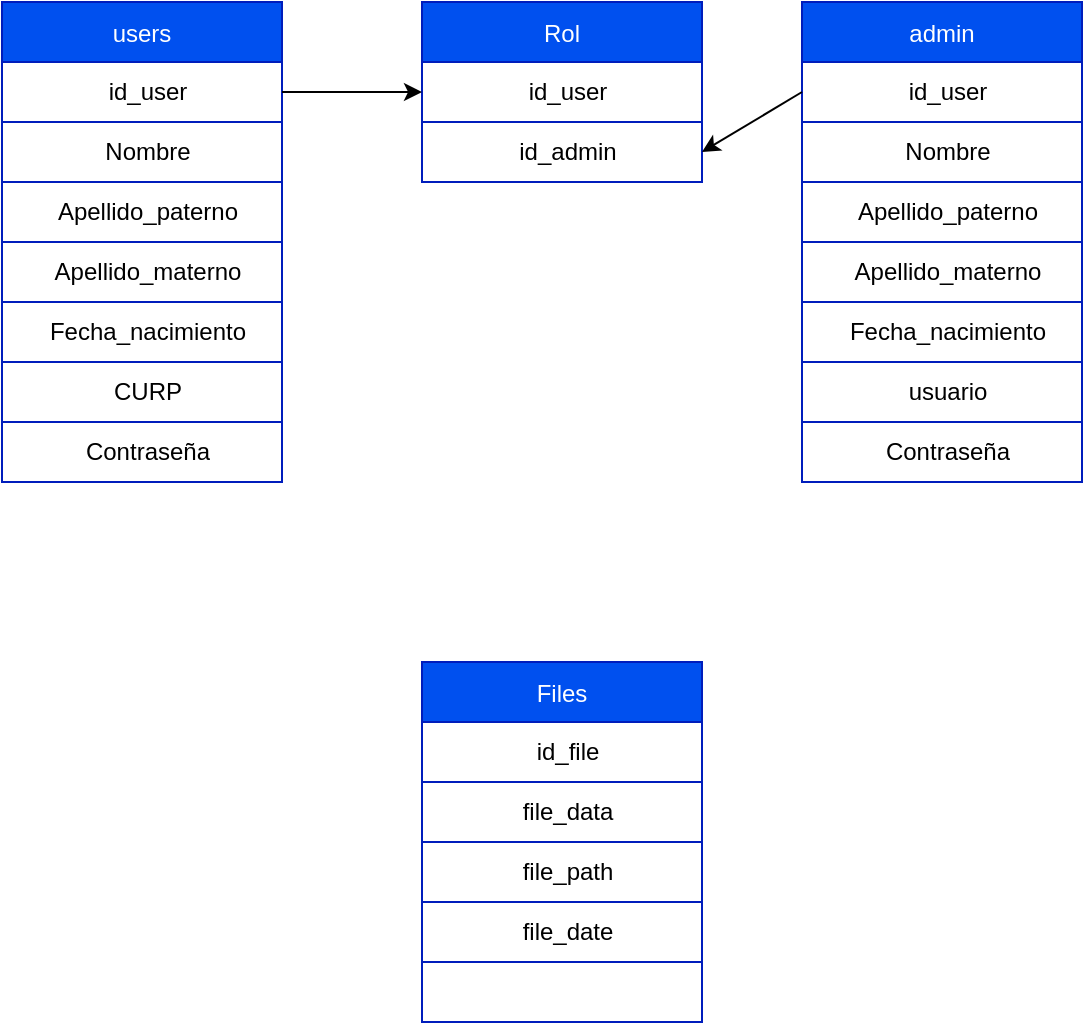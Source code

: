 <mxfile>
    <diagram id="p56Fr7Qez9DZGqFtFEtV" name="Page-1">
        <mxGraphModel dx="832" dy="563" grid="1" gridSize="10" guides="1" tooltips="1" connect="1" arrows="1" fold="1" page="1" pageScale="1" pageWidth="4681" pageHeight="3300" math="0" shadow="0">
            <root>
                <mxCell id="0"/>
                <mxCell id="1" parent="0"/>
                <mxCell id="12" value="users" style="shape=table;startSize=30;container=1;collapsible=0;childLayout=tableLayout;fixedRows=1;rowLines=1;fontStyle=0;resizeLast=0;resizeLastRow=0;align=center;labelBackgroundColor=none;labelBorderColor=none;fillColor=#0050ef;fontColor=#ffffff;strokeColor=#001DBC;" parent="1" vertex="1">
                    <mxGeometry x="2370" y="120" width="140" height="240" as="geometry"/>
                </mxCell>
                <mxCell id="13" value="" style="shape=tableRow;horizontal=0;startSize=0;swimlaneHead=0;swimlaneBody=0;top=0;left=0;bottom=0;right=0;collapsible=0;dropTarget=0;fillColor=none;points=[[0,0.5],[1,0.5]];portConstraint=eastwest;align=center;fontStyle=0;labelBackgroundColor=default;labelBorderColor=none;" parent="12" vertex="1">
                    <mxGeometry y="30" width="140" height="30" as="geometry"/>
                </mxCell>
                <mxCell id="15" value="id_user" style="shape=partialRectangle;html=1;connectable=0;fillColor=none;top=0;left=0;bottom=0;right=0;align=center;spacingLeft=6;overflow=hidden;fontStyle=0;labelBackgroundColor=default;labelBorderColor=none;" parent="13" vertex="1">
                    <mxGeometry width="140" height="30" as="geometry">
                        <mxRectangle width="140" height="30" as="alternateBounds"/>
                    </mxGeometry>
                </mxCell>
                <mxCell id="16" value="" style="shape=tableRow;horizontal=0;startSize=0;swimlaneHead=0;swimlaneBody=0;top=0;left=0;bottom=0;right=0;collapsible=0;dropTarget=0;fillColor=none;points=[[0,0.5],[1,0.5]];portConstraint=eastwest;align=center;fontStyle=0;labelBackgroundColor=default;labelBorderColor=none;" parent="12" vertex="1">
                    <mxGeometry y="60" width="140" height="30" as="geometry"/>
                </mxCell>
                <mxCell id="18" value="Nombre" style="shape=partialRectangle;html=1;connectable=0;fillColor=none;top=0;left=0;bottom=0;right=0;align=center;spacingLeft=6;overflow=hidden;fontStyle=0;labelBackgroundColor=default;labelBorderColor=none;" parent="16" vertex="1">
                    <mxGeometry width="140" height="30" as="geometry">
                        <mxRectangle width="140" height="30" as="alternateBounds"/>
                    </mxGeometry>
                </mxCell>
                <mxCell id="19" value="" style="shape=tableRow;horizontal=0;startSize=0;swimlaneHead=0;swimlaneBody=0;top=0;left=0;bottom=0;right=0;collapsible=0;dropTarget=0;fillColor=none;points=[[0,0.5],[1,0.5]];portConstraint=eastwest;align=center;fontStyle=0;labelBackgroundColor=default;labelBorderColor=none;" parent="12" vertex="1">
                    <mxGeometry y="90" width="140" height="30" as="geometry"/>
                </mxCell>
                <mxCell id="21" value="Apellido_paterno" style="shape=partialRectangle;html=1;connectable=0;fillColor=none;top=0;left=0;bottom=0;right=0;align=center;spacingLeft=6;overflow=hidden;fontStyle=0;labelBackgroundColor=default;labelBorderColor=none;" parent="19" vertex="1">
                    <mxGeometry width="140" height="30" as="geometry">
                        <mxRectangle width="140" height="30" as="alternateBounds"/>
                    </mxGeometry>
                </mxCell>
                <mxCell id="100" style="shape=tableRow;horizontal=0;startSize=0;swimlaneHead=0;swimlaneBody=0;top=0;left=0;bottom=0;right=0;collapsible=0;dropTarget=0;fillColor=none;points=[[0,0.5],[1,0.5]];portConstraint=eastwest;align=center;fontStyle=0;labelBackgroundColor=default;labelBorderColor=none;" parent="12" vertex="1">
                    <mxGeometry y="120" width="140" height="30" as="geometry"/>
                </mxCell>
                <mxCell id="101" value="Apellido_materno" style="shape=partialRectangle;html=1;connectable=0;fillColor=none;top=0;left=0;bottom=0;right=0;align=center;spacingLeft=6;overflow=hidden;fontStyle=0;labelBackgroundColor=default;labelBorderColor=none;" parent="100" vertex="1">
                    <mxGeometry width="140" height="30" as="geometry">
                        <mxRectangle width="140" height="30" as="alternateBounds"/>
                    </mxGeometry>
                </mxCell>
                <mxCell id="102" style="shape=tableRow;horizontal=0;startSize=0;swimlaneHead=0;swimlaneBody=0;top=0;left=0;bottom=0;right=0;collapsible=0;dropTarget=0;fillColor=none;points=[[0,0.5],[1,0.5]];portConstraint=eastwest;align=center;fontStyle=0;labelBackgroundColor=default;labelBorderColor=none;" parent="12" vertex="1">
                    <mxGeometry y="150" width="140" height="30" as="geometry"/>
                </mxCell>
                <mxCell id="103" value="Fecha_nacimiento" style="shape=partialRectangle;html=1;connectable=0;fillColor=none;top=0;left=0;bottom=0;right=0;align=center;spacingLeft=6;overflow=hidden;fontStyle=0;labelBackgroundColor=default;labelBorderColor=none;" parent="102" vertex="1">
                    <mxGeometry width="140" height="30" as="geometry">
                        <mxRectangle width="140" height="30" as="alternateBounds"/>
                    </mxGeometry>
                </mxCell>
                <mxCell id="104" style="shape=tableRow;horizontal=0;startSize=0;swimlaneHead=0;swimlaneBody=0;top=0;left=0;bottom=0;right=0;collapsible=0;dropTarget=0;fillColor=none;points=[[0,0.5],[1,0.5]];portConstraint=eastwest;align=center;fontStyle=0;labelBackgroundColor=default;labelBorderColor=none;" parent="12" vertex="1">
                    <mxGeometry y="180" width="140" height="30" as="geometry"/>
                </mxCell>
                <mxCell id="105" value="CURP" style="shape=partialRectangle;html=1;connectable=0;fillColor=none;top=0;left=0;bottom=0;right=0;align=center;spacingLeft=6;overflow=hidden;fontStyle=0;labelBackgroundColor=default;labelBorderColor=none;" parent="104" vertex="1">
                    <mxGeometry width="140" height="30" as="geometry">
                        <mxRectangle width="140" height="30" as="alternateBounds"/>
                    </mxGeometry>
                </mxCell>
                <mxCell id="106" style="shape=tableRow;horizontal=0;startSize=0;swimlaneHead=0;swimlaneBody=0;top=0;left=0;bottom=0;right=0;collapsible=0;dropTarget=0;fillColor=none;points=[[0,0.5],[1,0.5]];portConstraint=eastwest;align=center;fontStyle=0;labelBackgroundColor=default;labelBorderColor=none;" parent="12" vertex="1">
                    <mxGeometry y="210" width="140" height="30" as="geometry"/>
                </mxCell>
                <mxCell id="107" value="Contraseña" style="shape=partialRectangle;html=1;connectable=0;fillColor=none;top=0;left=0;bottom=0;right=0;align=center;spacingLeft=6;overflow=hidden;fontStyle=0;labelBackgroundColor=default;labelBorderColor=none;" parent="106" vertex="1">
                    <mxGeometry width="140" height="30" as="geometry">
                        <mxRectangle width="140" height="30" as="alternateBounds"/>
                    </mxGeometry>
                </mxCell>
                <mxCell id="108" value="Rol" style="shape=table;startSize=30;container=1;collapsible=0;childLayout=tableLayout;fixedRows=1;rowLines=1;fontStyle=0;resizeLast=0;resizeLastRow=0;align=center;labelBackgroundColor=none;labelBorderColor=none;fillColor=#0050ef;fontColor=#ffffff;strokeColor=#001DBC;" parent="1" vertex="1">
                    <mxGeometry x="2580" y="120" width="140" height="90" as="geometry"/>
                </mxCell>
                <mxCell id="109" value="" style="shape=tableRow;horizontal=0;startSize=0;swimlaneHead=0;swimlaneBody=0;top=0;left=0;bottom=0;right=0;collapsible=0;dropTarget=0;fillColor=none;points=[[0,0.5],[1,0.5]];portConstraint=eastwest;align=center;fontStyle=0;labelBackgroundColor=default;labelBorderColor=none;" parent="108" vertex="1">
                    <mxGeometry y="30" width="140" height="30" as="geometry"/>
                </mxCell>
                <mxCell id="110" value="id_user" style="shape=partialRectangle;html=1;connectable=0;fillColor=none;top=0;left=0;bottom=0;right=0;align=center;spacingLeft=6;overflow=hidden;fontStyle=0;labelBackgroundColor=default;labelBorderColor=none;" parent="109" vertex="1">
                    <mxGeometry width="140" height="30" as="geometry">
                        <mxRectangle width="140" height="30" as="alternateBounds"/>
                    </mxGeometry>
                </mxCell>
                <mxCell id="111" value="" style="shape=tableRow;horizontal=0;startSize=0;swimlaneHead=0;swimlaneBody=0;top=0;left=0;bottom=0;right=0;collapsible=0;dropTarget=0;fillColor=none;points=[[0,0.5],[1,0.5]];portConstraint=eastwest;align=center;fontStyle=0;labelBackgroundColor=default;labelBorderColor=none;" parent="108" vertex="1">
                    <mxGeometry y="60" width="140" height="30" as="geometry"/>
                </mxCell>
                <mxCell id="112" value="id_admin" style="shape=partialRectangle;html=1;connectable=0;fillColor=none;top=0;left=0;bottom=0;right=0;align=center;spacingLeft=6;overflow=hidden;fontStyle=0;labelBackgroundColor=default;labelBorderColor=none;" parent="111" vertex="1">
                    <mxGeometry width="140" height="30" as="geometry">
                        <mxRectangle width="140" height="30" as="alternateBounds"/>
                    </mxGeometry>
                </mxCell>
                <mxCell id="124" style="edgeStyle=none;html=1;exitX=1;exitY=0.5;exitDx=0;exitDy=0;entryX=0;entryY=0.5;entryDx=0;entryDy=0;" parent="1" source="13" target="109" edge="1">
                    <mxGeometry relative="1" as="geometry"/>
                </mxCell>
                <mxCell id="125" value="admin" style="shape=table;startSize=30;container=1;collapsible=0;childLayout=tableLayout;fixedRows=1;rowLines=1;fontStyle=0;resizeLast=0;resizeLastRow=0;align=center;labelBackgroundColor=none;labelBorderColor=none;fillColor=#0050ef;fontColor=#ffffff;strokeColor=#001DBC;" parent="1" vertex="1">
                    <mxGeometry x="2770" y="120" width="140" height="240" as="geometry"/>
                </mxCell>
                <mxCell id="126" value="" style="shape=tableRow;horizontal=0;startSize=0;swimlaneHead=0;swimlaneBody=0;top=0;left=0;bottom=0;right=0;collapsible=0;dropTarget=0;fillColor=none;points=[[0,0.5],[1,0.5]];portConstraint=eastwest;align=center;fontStyle=0;labelBackgroundColor=default;labelBorderColor=none;" parent="125" vertex="1">
                    <mxGeometry y="30" width="140" height="30" as="geometry"/>
                </mxCell>
                <mxCell id="127" value="id_user" style="shape=partialRectangle;html=1;connectable=0;fillColor=none;top=0;left=0;bottom=0;right=0;align=center;spacingLeft=6;overflow=hidden;fontStyle=0;labelBackgroundColor=default;labelBorderColor=none;" parent="126" vertex="1">
                    <mxGeometry width="140" height="30" as="geometry">
                        <mxRectangle width="140" height="30" as="alternateBounds"/>
                    </mxGeometry>
                </mxCell>
                <mxCell id="128" value="" style="shape=tableRow;horizontal=0;startSize=0;swimlaneHead=0;swimlaneBody=0;top=0;left=0;bottom=0;right=0;collapsible=0;dropTarget=0;fillColor=none;points=[[0,0.5],[1,0.5]];portConstraint=eastwest;align=center;fontStyle=0;labelBackgroundColor=default;labelBorderColor=none;" parent="125" vertex="1">
                    <mxGeometry y="60" width="140" height="30" as="geometry"/>
                </mxCell>
                <mxCell id="129" value="Nombre" style="shape=partialRectangle;html=1;connectable=0;fillColor=none;top=0;left=0;bottom=0;right=0;align=center;spacingLeft=6;overflow=hidden;fontStyle=0;labelBackgroundColor=default;labelBorderColor=none;" parent="128" vertex="1">
                    <mxGeometry width="140" height="30" as="geometry">
                        <mxRectangle width="140" height="30" as="alternateBounds"/>
                    </mxGeometry>
                </mxCell>
                <mxCell id="130" value="" style="shape=tableRow;horizontal=0;startSize=0;swimlaneHead=0;swimlaneBody=0;top=0;left=0;bottom=0;right=0;collapsible=0;dropTarget=0;fillColor=none;points=[[0,0.5],[1,0.5]];portConstraint=eastwest;align=center;fontStyle=0;labelBackgroundColor=default;labelBorderColor=none;" parent="125" vertex="1">
                    <mxGeometry y="90" width="140" height="30" as="geometry"/>
                </mxCell>
                <mxCell id="131" value="Apellido_paterno" style="shape=partialRectangle;html=1;connectable=0;fillColor=none;top=0;left=0;bottom=0;right=0;align=center;spacingLeft=6;overflow=hidden;fontStyle=0;labelBackgroundColor=default;labelBorderColor=none;" parent="130" vertex="1">
                    <mxGeometry width="140" height="30" as="geometry">
                        <mxRectangle width="140" height="30" as="alternateBounds"/>
                    </mxGeometry>
                </mxCell>
                <mxCell id="132" style="shape=tableRow;horizontal=0;startSize=0;swimlaneHead=0;swimlaneBody=0;top=0;left=0;bottom=0;right=0;collapsible=0;dropTarget=0;fillColor=none;points=[[0,0.5],[1,0.5]];portConstraint=eastwest;align=center;fontStyle=0;labelBackgroundColor=default;labelBorderColor=none;" parent="125" vertex="1">
                    <mxGeometry y="120" width="140" height="30" as="geometry"/>
                </mxCell>
                <mxCell id="133" value="Apellido_materno" style="shape=partialRectangle;html=1;connectable=0;fillColor=none;top=0;left=0;bottom=0;right=0;align=center;spacingLeft=6;overflow=hidden;fontStyle=0;labelBackgroundColor=default;labelBorderColor=none;" parent="132" vertex="1">
                    <mxGeometry width="140" height="30" as="geometry">
                        <mxRectangle width="140" height="30" as="alternateBounds"/>
                    </mxGeometry>
                </mxCell>
                <mxCell id="134" style="shape=tableRow;horizontal=0;startSize=0;swimlaneHead=0;swimlaneBody=0;top=0;left=0;bottom=0;right=0;collapsible=0;dropTarget=0;fillColor=none;points=[[0,0.5],[1,0.5]];portConstraint=eastwest;align=center;fontStyle=0;labelBackgroundColor=default;labelBorderColor=none;" parent="125" vertex="1">
                    <mxGeometry y="150" width="140" height="30" as="geometry"/>
                </mxCell>
                <mxCell id="135" value="Fecha_nacimiento" style="shape=partialRectangle;html=1;connectable=0;fillColor=none;top=0;left=0;bottom=0;right=0;align=center;spacingLeft=6;overflow=hidden;fontStyle=0;labelBackgroundColor=default;labelBorderColor=none;" parent="134" vertex="1">
                    <mxGeometry width="140" height="30" as="geometry">
                        <mxRectangle width="140" height="30" as="alternateBounds"/>
                    </mxGeometry>
                </mxCell>
                <mxCell id="136" style="shape=tableRow;horizontal=0;startSize=0;swimlaneHead=0;swimlaneBody=0;top=0;left=0;bottom=0;right=0;collapsible=0;dropTarget=0;fillColor=none;points=[[0,0.5],[1,0.5]];portConstraint=eastwest;align=center;fontStyle=0;labelBackgroundColor=default;labelBorderColor=none;" parent="125" vertex="1">
                    <mxGeometry y="180" width="140" height="30" as="geometry"/>
                </mxCell>
                <mxCell id="137" value="usuario" style="shape=partialRectangle;html=1;connectable=0;fillColor=none;top=0;left=0;bottom=0;right=0;align=center;spacingLeft=6;overflow=hidden;fontStyle=0;labelBackgroundColor=default;labelBorderColor=none;" parent="136" vertex="1">
                    <mxGeometry width="140" height="30" as="geometry">
                        <mxRectangle width="140" height="30" as="alternateBounds"/>
                    </mxGeometry>
                </mxCell>
                <mxCell id="138" style="shape=tableRow;horizontal=0;startSize=0;swimlaneHead=0;swimlaneBody=0;top=0;left=0;bottom=0;right=0;collapsible=0;dropTarget=0;fillColor=none;points=[[0,0.5],[1,0.5]];portConstraint=eastwest;align=center;fontStyle=0;labelBackgroundColor=default;labelBorderColor=none;" parent="125" vertex="1">
                    <mxGeometry y="210" width="140" height="30" as="geometry"/>
                </mxCell>
                <mxCell id="139" value="Contraseña" style="shape=partialRectangle;html=1;connectable=0;fillColor=none;top=0;left=0;bottom=0;right=0;align=center;spacingLeft=6;overflow=hidden;fontStyle=0;labelBackgroundColor=default;labelBorderColor=none;" parent="138" vertex="1">
                    <mxGeometry width="140" height="30" as="geometry">
                        <mxRectangle width="140" height="30" as="alternateBounds"/>
                    </mxGeometry>
                </mxCell>
                <mxCell id="140" style="edgeStyle=none;html=1;exitX=0;exitY=0.5;exitDx=0;exitDy=0;entryX=1;entryY=0.5;entryDx=0;entryDy=0;" parent="1" source="126" target="111" edge="1">
                    <mxGeometry relative="1" as="geometry"/>
                </mxCell>
                <mxCell id="166" value="Files" style="shape=table;startSize=30;container=1;collapsible=0;childLayout=tableLayout;fixedRows=1;rowLines=1;fontStyle=0;resizeLast=0;resizeLastRow=0;align=center;labelBackgroundColor=none;labelBorderColor=none;fillColor=#0050ef;fontColor=#ffffff;strokeColor=#001DBC;" parent="1" vertex="1">
                    <mxGeometry x="2580" y="450" width="140" height="180" as="geometry"/>
                </mxCell>
                <mxCell id="167" value="" style="shape=tableRow;horizontal=0;startSize=0;swimlaneHead=0;swimlaneBody=0;top=0;left=0;bottom=0;right=0;collapsible=0;dropTarget=0;fillColor=none;points=[[0,0.5],[1,0.5]];portConstraint=eastwest;align=center;fontStyle=0;labelBackgroundColor=default;labelBorderColor=none;" parent="166" vertex="1">
                    <mxGeometry y="30" width="140" height="30" as="geometry"/>
                </mxCell>
                <mxCell id="168" value="id_file" style="shape=partialRectangle;html=1;connectable=0;fillColor=none;top=0;left=0;bottom=0;right=0;align=center;spacingLeft=6;overflow=hidden;fontStyle=0;labelBackgroundColor=default;labelBorderColor=none;" parent="167" vertex="1">
                    <mxGeometry width="140" height="30" as="geometry">
                        <mxRectangle width="140" height="30" as="alternateBounds"/>
                    </mxGeometry>
                </mxCell>
                <mxCell id="169" value="" style="shape=tableRow;horizontal=0;startSize=0;swimlaneHead=0;swimlaneBody=0;top=0;left=0;bottom=0;right=0;collapsible=0;dropTarget=0;fillColor=none;points=[[0,0.5],[1,0.5]];portConstraint=eastwest;align=center;fontStyle=0;labelBackgroundColor=default;labelBorderColor=none;" parent="166" vertex="1">
                    <mxGeometry y="60" width="140" height="30" as="geometry"/>
                </mxCell>
                <mxCell id="170" value="file_data" style="shape=partialRectangle;html=1;connectable=0;fillColor=none;top=0;left=0;bottom=0;right=0;align=center;spacingLeft=6;overflow=hidden;fontStyle=0;labelBackgroundColor=default;labelBorderColor=none;" parent="169" vertex="1">
                    <mxGeometry width="140" height="30" as="geometry">
                        <mxRectangle width="140" height="30" as="alternateBounds"/>
                    </mxGeometry>
                </mxCell>
                <mxCell id="171" style="shape=tableRow;horizontal=0;startSize=0;swimlaneHead=0;swimlaneBody=0;top=0;left=0;bottom=0;right=0;collapsible=0;dropTarget=0;fillColor=none;points=[[0,0.5],[1,0.5]];portConstraint=eastwest;align=center;fontStyle=0;labelBackgroundColor=default;labelBorderColor=none;" parent="166" vertex="1">
                    <mxGeometry y="90" width="140" height="30" as="geometry"/>
                </mxCell>
                <mxCell id="172" value="file_path" style="shape=partialRectangle;html=1;connectable=0;fillColor=none;top=0;left=0;bottom=0;right=0;align=center;spacingLeft=6;overflow=hidden;fontStyle=0;labelBackgroundColor=default;labelBorderColor=none;" parent="171" vertex="1">
                    <mxGeometry width="140" height="30" as="geometry">
                        <mxRectangle width="140" height="30" as="alternateBounds"/>
                    </mxGeometry>
                </mxCell>
                <mxCell id="173" style="shape=tableRow;horizontal=0;startSize=0;swimlaneHead=0;swimlaneBody=0;top=0;left=0;bottom=0;right=0;collapsible=0;dropTarget=0;fillColor=none;points=[[0,0.5],[1,0.5]];portConstraint=eastwest;align=center;fontStyle=0;labelBackgroundColor=default;labelBorderColor=none;" parent="166" vertex="1">
                    <mxGeometry y="120" width="140" height="30" as="geometry"/>
                </mxCell>
                <mxCell id="174" value="file_date" style="shape=partialRectangle;html=1;connectable=0;fillColor=none;top=0;left=0;bottom=0;right=0;align=center;spacingLeft=6;overflow=hidden;fontStyle=0;labelBackgroundColor=default;labelBorderColor=none;" parent="173" vertex="1">
                    <mxGeometry width="140" height="30" as="geometry">
                        <mxRectangle width="140" height="30" as="alternateBounds"/>
                    </mxGeometry>
                </mxCell>
                <mxCell id="175" style="shape=tableRow;horizontal=0;startSize=0;swimlaneHead=0;swimlaneBody=0;top=0;left=0;bottom=0;right=0;collapsible=0;dropTarget=0;fillColor=none;points=[[0,0.5],[1,0.5]];portConstraint=eastwest;align=center;fontStyle=0;labelBackgroundColor=default;labelBorderColor=none;" vertex="1" parent="166">
                    <mxGeometry y="150" width="140" height="30" as="geometry"/>
                </mxCell>
                <mxCell id="176" style="shape=partialRectangle;html=1;connectable=0;fillColor=none;top=0;left=0;bottom=0;right=0;align=center;spacingLeft=6;overflow=hidden;fontStyle=0;labelBackgroundColor=default;labelBorderColor=none;" vertex="1" parent="175">
                    <mxGeometry width="140" height="30" as="geometry">
                        <mxRectangle width="140" height="30" as="alternateBounds"/>
                    </mxGeometry>
                </mxCell>
            </root>
        </mxGraphModel>
    </diagram>
</mxfile>